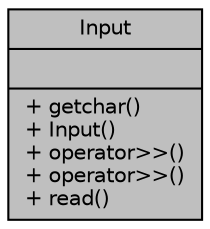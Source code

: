 digraph "Input"
{
  edge [fontname="Helvetica",fontsize="10",labelfontname="Helvetica",labelfontsize="10"];
  node [fontname="Helvetica",fontsize="10",shape=record];
  Node507 [label="{Input\n||+ getchar()\l+ Input()\l+ operator\>\>()\l+ operator\>\>()\l+ read()\l}",height=0.2,width=0.4,color="black", fillcolor="grey75", style="filled", fontcolor="black"];
}
